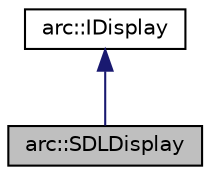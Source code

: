 digraph "arc::SDLDisplay"
{
 // LATEX_PDF_SIZE
  edge [fontname="Helvetica",fontsize="10",labelfontname="Helvetica",labelfontsize="10"];
  node [fontname="Helvetica",fontsize="10",shape=record];
  Node1 [label="arc::SDLDisplay",height=0.2,width=0.4,color="black", fillcolor="grey75", style="filled", fontcolor="black",tooltip="SDL2 Display library."];
  Node2 -> Node1 [dir="back",color="midnightblue",fontsize="10",style="solid",fontname="Helvetica"];
  Node2 [label="arc::IDisplay",height=0.2,width=0.4,color="black", fillcolor="white", style="filled",URL="$classarc_1_1IDisplay.html",tooltip="Interface for a display library."];
}
